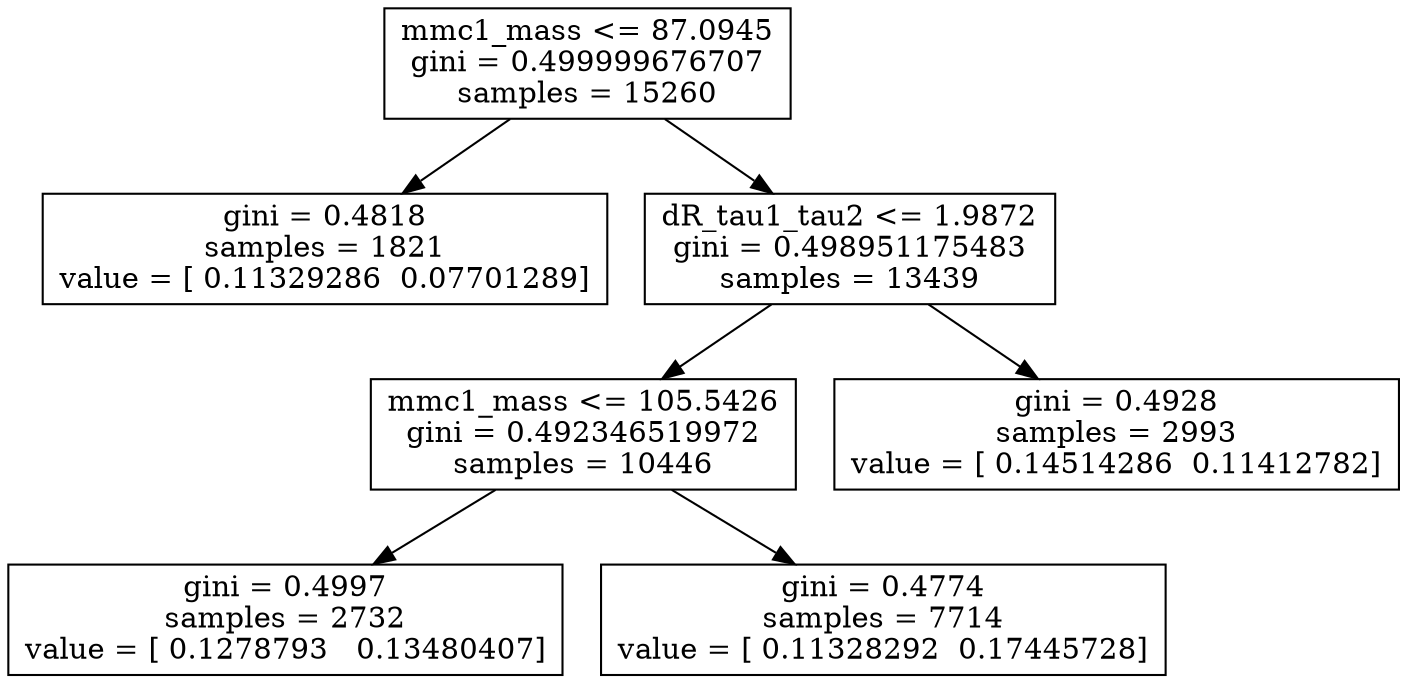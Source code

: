 digraph Tree {
0 [label="mmc1_mass <= 87.0945\ngini = 0.499999676707\nsamples = 15260", shape="box"] ;
1 [label="gini = 0.4818\nsamples = 1821\nvalue = [ 0.11329286  0.07701289]", shape="box"] ;
0 -> 1 ;
2 [label="dR_tau1_tau2 <= 1.9872\ngini = 0.498951175483\nsamples = 13439", shape="box"] ;
0 -> 2 ;
3 [label="mmc1_mass <= 105.5426\ngini = 0.492346519972\nsamples = 10446", shape="box"] ;
2 -> 3 ;
4 [label="gini = 0.4997\nsamples = 2732\nvalue = [ 0.1278793   0.13480407]", shape="box"] ;
3 -> 4 ;
5 [label="gini = 0.4774\nsamples = 7714\nvalue = [ 0.11328292  0.17445728]", shape="box"] ;
3 -> 5 ;
6 [label="gini = 0.4928\nsamples = 2993\nvalue = [ 0.14514286  0.11412782]", shape="box"] ;
2 -> 6 ;
}